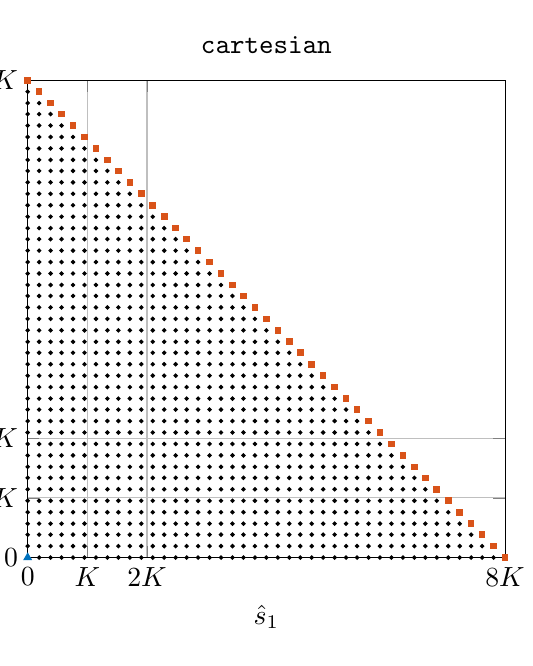 % This file was created by matlab2tikz.
%
%The latest updates can be retrieved from
%  http://www.mathworks.com/matlabcentral/fileexchange/22022-matlab2tikz-matlab2tikz
%where you can also make suggestions and rate matlab2tikz.
%
\definecolor{mycolor1}{rgb}{0.0,0.447,0.741}%
\definecolor{mycolor2}{rgb}{0.85,0.325,0.098}%
\definecolor{mycolor3}{rgb}{0.929,0.694,0.125}%
\definecolor{mycolor4}{rgb}{0.494,0.184,0.556}%
\definecolor{mycolor5}{rgb}{0.466,0.674,0.188}%
\definecolor{mycolor6}{rgb}{0.301,0.745,0.933}%
%
\begin{tikzpicture}[trim axis left, trim axis right, baseline]

  \begin{axis}[
  grid=major,
  %%tick label style = {font=\sansmath\sffamily},
  width=0.5\textwidth,
  height=0.5\textwidth,
  at={(0\textwidth,0\textwidth)},
  scale only axis,
  unbounded coords=jump,
  xmin=0,
  xmax=1,
  ymin=0,
  ymax=1,
  xtick={0,0.125,0.25,1},
  xticklabels={$0$,$K$,$2K$,$8K$},
  % xticklabels={},
  ytick={0,0.125,0.25,1},
  yticklabels={$0$,$K$,$2K$,$8K$},
  xlabel={$\hat{s}_1$},
  ylabel={$\hat{s}_2$},
  axis background/.style={fill=white},
  %title style={font=\bfseries},
  title={\texttt{cartesian}},
  legend pos=north east,
  legend style={legend cell align=left,align=left,draw=white!15!black}
  ]
  \addplot [color=black, draw=none, mark=*, mark options={solid, black,scale=0.3}]
    table[row sep=crcr]{%
  0	0\\
  0	0.024\\
  0	0.048\\
  0	0.071\\
  0	0.095\\
  0	0.119\\
  0	0.143\\
  0	0.167\\
  0	0.19\\
  0	0.214\\
  0	0.238\\
  0	0.262\\
  0	0.286\\
  0	0.31\\
  0	0.333\\
  0	0.357\\
  0	0.381\\
  0	0.405\\
  0	0.429\\
  0	0.452\\
  0	0.476\\
  0	0.5\\
  0	0.524\\
  0	0.548\\
  0	0.571\\
  0	0.595\\
  0	0.619\\
  0	0.643\\
  0	0.667\\
  0	0.69\\
  0	0.714\\
  0	0.738\\
  0	0.762\\
  0	0.786\\
  0	0.81\\
  0	0.833\\
  0	0.857\\
  0	0.881\\
  0	0.905\\
  0	0.929\\
  0	0.952\\
  0	0.976\\
  0	1\\
  0.024	0\\
  0.024	0.024\\
  0.024	0.048\\
  0.024	0.071\\
  0.024	0.095\\
  0.024	0.119\\
  0.024	0.143\\
  0.024	0.167\\
  0.024	0.19\\
  0.024	0.214\\
  0.024	0.262\\
  0.024	0.31\\
  0.024	0.357\\
  0.024	0.381\\
  0.024	0.405\\
  0.024	0.429\\
  0.024	0.452\\
  0.024	0.476\\
  0.024	0.548\\
  0.024	0.571\\
  0.024	0.643\\
  0.024	0.667\\
  0.024	0.738\\
  0.024	0.762\\
  0.024	0.786\\
  0.024	0.833\\
  0.024	0.857\\
  0.024	0.881\\
  0.024	0.929\\
  0.024	0.952\\
  0.024	0.976\\
  0.024	0.238\\
  0.024	0.286\\
  0.024	0.333\\
  0.024	0.5\\
  0.024	0.524\\
  0.024	0.595\\
  0.024	0.619\\
  0.024	0.69\\
  0.024	0.714\\
  0.024	0.81\\
  0.024	0.905\\
  0.048	0\\
  0.048	0.024\\
  0.048	0.048\\
  0.048	0.071\\
  0.048	0.095\\
  0.048	0.119\\
  0.048	0.143\\
  0.048	0.167\\
  0.048	0.19\\
  0.048	0.238\\
  0.048	0.286\\
  0.048	0.333\\
  0.048	0.357\\
  0.048	0.381\\
  0.048	0.405\\
  0.048	0.429\\
  0.048	0.452\\
  0.048	0.524\\
  0.048	0.548\\
  0.048	0.619\\
  0.048	0.643\\
  0.048	0.714\\
  0.048	0.738\\
  0.048	0.762\\
  0.048	0.81\\
  0.048	0.833\\
  0.048	0.857\\
  0.048	0.905\\
  0.048	0.929\\
  0.048	0.952\\
  0.048	0.214\\
  0.048	0.262\\
  0.048	0.31\\
  0.048	0.476\\
  0.048	0.5\\
  0.048	0.571\\
  0.048	0.595\\
  0.048	0.667\\
  0.048	0.69\\
  0.048	0.786\\
  0.048	0.881\\
  0.071	0\\
  0.071	0.024\\
  0.071	0.048\\
  0.071	0.071\\
  0.071	0.095\\
  0.071	0.119\\
  0.071	0.143\\
  0.071	0.167\\
  0.071	0.214\\
  0.071	0.238\\
  0.071	0.262\\
  0.071	0.286\\
  0.071	0.31\\
  0.071	0.357\\
  0.071	0.405\\
  0.071	0.429\\
  0.071	0.5\\
  0.071	0.524\\
  0.071	0.548\\
  0.071	0.595\\
  0.071	0.619\\
  0.071	0.643\\
  0.071	0.69\\
  0.071	0.714\\
  0.071	0.762\\
  0.071	0.786\\
  0.071	0.81\\
  0.071	0.857\\
  0.071	0.881\\
  0.071	0.905\\
  0.071	0.929\\
  0.071	0.19\\
  0.071	0.333\\
  0.071	0.381\\
  0.071	0.452\\
  0.071	0.476\\
  0.071	0.571\\
  0.071	0.667\\
  0.071	0.738\\
  0.071	0.833\\
  0.095	0\\
  0.095	0.024\\
  0.095	0.048\\
  0.095	0.071\\
  0.095	0.095\\
  0.095	0.119\\
  0.095	0.143\\
  0.095	0.19\\
  0.095	0.238\\
  0.095	0.286\\
  0.095	0.31\\
  0.095	0.333\\
  0.095	0.357\\
  0.095	0.381\\
  0.095	0.405\\
  0.095	0.476\\
  0.095	0.5\\
  0.095	0.571\\
  0.095	0.595\\
  0.095	0.667\\
  0.095	0.69\\
  0.095	0.714\\
  0.095	0.762\\
  0.095	0.786\\
  0.095	0.81\\
  0.095	0.857\\
  0.095	0.881\\
  0.095	0.905\\
  0.095	0.167\\
  0.095	0.214\\
  0.095	0.262\\
  0.095	0.429\\
  0.095	0.452\\
  0.095	0.524\\
  0.095	0.548\\
  0.095	0.619\\
  0.095	0.643\\
  0.095	0.738\\
  0.095	0.833\\
  0.119	0.024\\
  0.119	0.167\\
  0.119	0.452\\
  0.119	0\\
  0.119	0.048\\
  0.119	0.071\\
  0.119	0.095\\
  0.119	0.119\\
  0.119	0.214\\
  0.119	0.262\\
  0.119	0.286\\
  0.119	0.31\\
  0.119	0.333\\
  0.119	0.357\\
  0.119	0.381\\
  0.119	0.548\\
  0.119	0.643\\
  0.119	0.667\\
  0.119	0.69\\
  0.119	0.738\\
  0.119	0.786\\
  0.119	0.833\\
  0.119	0.857\\
  0.119	0.881\\
  0.119	0.143\\
  0.119	0.19\\
  0.119	0.238\\
  0.119	0.405\\
  0.119	0.429\\
  0.119	0.476\\
  0.119	0.5\\
  0.119	0.524\\
  0.119	0.571\\
  0.119	0.595\\
  0.119	0.619\\
  0.119	0.714\\
  0.119	0.762\\
  0.119	0.81\\
  0.143	0\\
  0.143	0.024\\
  0.143	0.048\\
  0.143	0.071\\
  0.143	0.095\\
  0.143	0.143\\
  0.143	0.167\\
  0.143	0.19\\
  0.143	0.214\\
  0.143	0.238\\
  0.143	0.286\\
  0.143	0.333\\
  0.143	0.357\\
  0.143	0.429\\
  0.143	0.452\\
  0.143	0.476\\
  0.143	0.524\\
  0.143	0.548\\
  0.143	0.571\\
  0.143	0.619\\
  0.143	0.643\\
  0.143	0.69\\
  0.143	0.714\\
  0.143	0.738\\
  0.143	0.786\\
  0.143	0.81\\
  0.143	0.833\\
  0.143	0.857\\
  0.143	0.119\\
  0.143	0.262\\
  0.143	0.31\\
  0.143	0.381\\
  0.143	0.405\\
  0.143	0.5\\
  0.143	0.595\\
  0.143	0.667\\
  0.143	0.762\\
  0.167	0\\
  0.167	0.024\\
  0.167	0.048\\
  0.167	0.071\\
  0.167	0.119\\
  0.167	0.167\\
  0.167	0.19\\
  0.167	0.214\\
  0.167	0.262\\
  0.167	0.286\\
  0.167	0.31\\
  0.167	0.333\\
  0.167	0.405\\
  0.167	0.476\\
  0.167	0.5\\
  0.167	0.524\\
  0.167	0.548\\
  0.167	0.595\\
  0.167	0.619\\
  0.167	0.69\\
  0.167	0.714\\
  0.167	0.738\\
  0.167	0.762\\
  0.167	0.786\\
  0.167	0.81\\
  0.167	0.833\\
  0.167	0.095\\
  0.167	0.143\\
  0.167	0.238\\
  0.167	0.357\\
  0.167	0.381\\
  0.167	0.429\\
  0.167	0.452\\
  0.167	0.571\\
  0.167	0.643\\
  0.167	0.667\\
  0.19	0\\
  0.19	0.024\\
  0.19	0.048\\
  0.19	0.095\\
  0.19	0.143\\
  0.19	0.19\\
  0.19	0.214\\
  0.19	0.238\\
  0.19	0.262\\
  0.19	0.286\\
  0.19	0.31\\
  0.19	0.381\\
  0.19	0.405\\
  0.19	0.476\\
  0.19	0.5\\
  0.19	0.571\\
  0.19	0.595\\
  0.19	0.619\\
  0.19	0.667\\
  0.19	0.69\\
  0.19	0.714\\
  0.19	0.762\\
  0.19	0.786\\
  0.19	0.81\\
  0.19	0.071\\
  0.19	0.119\\
  0.19	0.167\\
  0.19	0.333\\
  0.19	0.357\\
  0.19	0.429\\
  0.19	0.452\\
  0.19	0.524\\
  0.19	0.548\\
  0.19	0.643\\
  0.19	0.738\\
  0.214	0\\
  0.214	0.024\\
  0.214	0.071\\
  0.214	0.095\\
  0.214	0.119\\
  0.214	0.167\\
  0.214	0.19\\
  0.214	0.214\\
  0.214	0.238\\
  0.214	0.262\\
  0.214	0.286\\
  0.214	0.357\\
  0.214	0.381\\
  0.214	0.405\\
  0.214	0.452\\
  0.214	0.548\\
  0.214	0.571\\
  0.214	0.595\\
  0.214	0.619\\
  0.214	0.643\\
  0.214	0.69\\
  0.214	0.738\\
  0.214	0.762\\
  0.214	0.786\\
  0.214	0.048\\
  0.214	0.143\\
  0.214	0.31\\
  0.214	0.333\\
  0.214	0.429\\
  0.214	0.476\\
  0.214	0.5\\
  0.214	0.524\\
  0.214	0.667\\
  0.214	0.714\\
  0.238	0.048\\
  0.238	0.333\\
  0.238	0\\
  0.238	0.095\\
  0.238	0.143\\
  0.238	0.167\\
  0.238	0.19\\
  0.238	0.214\\
  0.238	0.238\\
  0.238	0.262\\
  0.238	0.429\\
  0.238	0.524\\
  0.238	0.548\\
  0.238	0.571\\
  0.238	0.619\\
  0.238	0.667\\
  0.238	0.714\\
  0.238	0.738\\
  0.238	0.762\\
  0.238	0.024\\
  0.238	0.071\\
  0.238	0.119\\
  0.238	0.286\\
  0.238	0.31\\
  0.238	0.357\\
  0.238	0.381\\
  0.238	0.405\\
  0.238	0.452\\
  0.238	0.476\\
  0.238	0.5\\
  0.238	0.595\\
  0.238	0.643\\
  0.238	0.69\\
  0.262	0.119\\
  0.262	0.5\\
  0.262	0.524\\
  0.262	0.619\\
  0.262	0.714\\
  0.262	0\\
  0.262	0.024\\
  0.262	0.048\\
  0.262	0.071\\
  0.262	0.095\\
  0.262	0.143\\
  0.262	0.167\\
  0.262	0.19\\
  0.262	0.214\\
  0.262	0.238\\
  0.262	0.262\\
  0.262	0.286\\
  0.262	0.31\\
  0.262	0.333\\
  0.262	0.357\\
  0.262	0.381\\
  0.262	0.405\\
  0.262	0.429\\
  0.262	0.452\\
  0.262	0.548\\
  0.262	0.571\\
  0.262	0.595\\
  0.262	0.643\\
  0.262	0.667\\
  0.262	0.69\\
  0.262	0.738\\
  0.262	0.476\\
  0.286	0\\
  0.286	0.024\\
  0.286	0.048\\
  0.286	0.071\\
  0.286	0.095\\
  0.286	0.143\\
  0.286	0.19\\
  0.286	0.214\\
  0.286	0.286\\
  0.286	0.31\\
  0.286	0.333\\
  0.286	0.381\\
  0.286	0.405\\
  0.286	0.429\\
  0.286	0.476\\
  0.286	0.5\\
  0.286	0.548\\
  0.286	0.571\\
  0.286	0.595\\
  0.286	0.643\\
  0.286	0.667\\
  0.286	0.69\\
  0.286	0.714\\
  0.286	0.119\\
  0.286	0.167\\
  0.286	0.238\\
  0.286	0.262\\
  0.286	0.357\\
  0.286	0.452\\
  0.286	0.524\\
  0.286	0.619\\
  0.31	0.024\\
  0.31	0.167\\
  0.31	0.262\\
  0.31	0.357\\
  0.31	0.476\\
  0.31	0.643\\
  0.31	0\\
  0.31	0.048\\
  0.31	0.071\\
  0.31	0.095\\
  0.31	0.119\\
  0.31	0.143\\
  0.31	0.19\\
  0.31	0.214\\
  0.31	0.238\\
  0.31	0.286\\
  0.31	0.31\\
  0.31	0.333\\
  0.31	0.381\\
  0.31	0.405\\
  0.31	0.429\\
  0.31	0.452\\
  0.31	0.5\\
  0.31	0.524\\
  0.31	0.548\\
  0.31	0.571\\
  0.31	0.595\\
  0.31	0.619\\
  0.31	0.667\\
  0.31	0.69\\
  0.333	0\\
  0.333	0.024\\
  0.333	0.048\\
  0.333	0.095\\
  0.333	0.119\\
  0.333	0.143\\
  0.333	0.167\\
  0.333	0.238\\
  0.333	0.31\\
  0.333	0.333\\
  0.333	0.357\\
  0.333	0.381\\
  0.333	0.429\\
  0.333	0.452\\
  0.333	0.524\\
  0.333	0.548\\
  0.333	0.571\\
  0.333	0.595\\
  0.333	0.619\\
  0.333	0.643\\
  0.333	0.667\\
  0.333	0.071\\
  0.333	0.19\\
  0.333	0.214\\
  0.333	0.262\\
  0.333	0.286\\
  0.333	0.405\\
  0.333	0.476\\
  0.333	0.5\\
  0.357	0.024\\
  0.357	0.071\\
  0.357	0.119\\
  0.357	0.405\\
  0.357	0.429\\
  0.357	0.5\\
  0.357	0.524\\
  0.357	0.595\\
  0.357	0\\
  0.357	0.048\\
  0.357	0.095\\
  0.357	0.143\\
  0.357	0.167\\
  0.357	0.214\\
  0.357	0.238\\
  0.357	0.262\\
  0.357	0.31\\
  0.357	0.333\\
  0.357	0.357\\
  0.357	0.452\\
  0.357	0.476\\
  0.357	0.548\\
  0.357	0.571\\
  0.357	0.619\\
  0.357	0.643\\
  0.357	0.19\\
  0.357	0.286\\
  0.357	0.381\\
  0.381	0\\
  0.381	0.024\\
  0.381	0.048\\
  0.381	0.071\\
  0.381	0.095\\
  0.381	0.119\\
  0.381	0.19\\
  0.381	0.214\\
  0.381	0.286\\
  0.381	0.31\\
  0.381	0.381\\
  0.381	0.405\\
  0.381	0.429\\
  0.381	0.476\\
  0.381	0.5\\
  0.381	0.524\\
  0.381	0.571\\
  0.381	0.595\\
  0.381	0.619\\
  0.381	0.143\\
  0.381	0.167\\
  0.381	0.238\\
  0.381	0.262\\
  0.381	0.333\\
  0.381	0.357\\
  0.381	0.452\\
  0.381	0.548\\
  0.405	0.167\\
  0.405	0.262\\
  0.405	0.286\\
  0.405	0\\
  0.405	0.024\\
  0.405	0.048\\
  0.405	0.071\\
  0.405	0.095\\
  0.405	0.119\\
  0.405	0.143\\
  0.405	0.19\\
  0.405	0.214\\
  0.405	0.238\\
  0.405	0.31\\
  0.405	0.333\\
  0.405	0.357\\
  0.405	0.381\\
  0.405	0.405\\
  0.405	0.452\\
  0.405	0.476\\
  0.405	0.5\\
  0.405	0.524\\
  0.405	0.548\\
  0.405	0.571\\
  0.405	0.595\\
  0.405	0.429\\
  0.429	0\\
  0.429	0.024\\
  0.429	0.048\\
  0.429	0.071\\
  0.429	0.143\\
  0.429	0.167\\
  0.429	0.19\\
  0.429	0.238\\
  0.429	0.333\\
  0.429	0.357\\
  0.429	0.381\\
  0.429	0.405\\
  0.429	0.429\\
  0.429	0.476\\
  0.429	0.524\\
  0.429	0.548\\
  0.429	0.571\\
  0.429	0.095\\
  0.429	0.119\\
  0.429	0.214\\
  0.429	0.262\\
  0.429	0.286\\
  0.429	0.31\\
  0.429	0.452\\
  0.429	0.5\\
  0.452	0.119\\
  0.452	0.31\\
  0.452	0.405\\
  0.452	0\\
  0.452	0.024\\
  0.452	0.048\\
  0.452	0.071\\
  0.452	0.095\\
  0.452	0.143\\
  0.452	0.214\\
  0.452	0.238\\
  0.452	0.262\\
  0.452	0.333\\
  0.452	0.357\\
  0.452	0.381\\
  0.452	0.429\\
  0.452	0.452\\
  0.452	0.476\\
  0.452	0.5\\
  0.452	0.524\\
  0.452	0.548\\
  0.452	0.167\\
  0.452	0.19\\
  0.452	0.286\\
  0.476	0.095\\
  0.476	0\\
  0.476	0.024\\
  0.476	0.19\\
  0.476	0.286\\
  0.476	0.31\\
  0.476	0.333\\
  0.476	0.381\\
  0.476	0.429\\
  0.476	0.476\\
  0.476	0.5\\
  0.476	0.524\\
  0.476	0.048\\
  0.476	0.071\\
  0.476	0.119\\
  0.476	0.143\\
  0.476	0.167\\
  0.476	0.214\\
  0.476	0.238\\
  0.476	0.262\\
  0.476	0.357\\
  0.476	0.405\\
  0.476	0.452\\
  0.5	0\\
  0.5	0.024\\
  0.5	0.071\\
  0.5	0.095\\
  0.5	0.119\\
  0.5	0.167\\
  0.5	0.19\\
  0.5	0.214\\
  0.5	0.238\\
  0.5	0.262\\
  0.5	0.286\\
  0.5	0.31\\
  0.5	0.333\\
  0.5	0.357\\
  0.5	0.381\\
  0.5	0.405\\
  0.5	0.429\\
  0.5	0.452\\
  0.5	0.476\\
  0.5	0.5\\
  0.5	0.048\\
  0.5	0.143\\
  0.524	0.238\\
  0.524	0.262\\
  0.524	0.357\\
  0.524	0.452\\
  0.524	0\\
  0.524	0.024\\
  0.524	0.048\\
  0.524	0.071\\
  0.524	0.095\\
  0.524	0.119\\
  0.524	0.143\\
  0.524	0.167\\
  0.524	0.19\\
  0.524	0.286\\
  0.524	0.31\\
  0.524	0.333\\
  0.524	0.381\\
  0.524	0.405\\
  0.524	0.429\\
  0.524	0.476\\
  0.524	0.214\\
  0.548	0.024\\
  0.548	0.048\\
  0.548	0.119\\
  0.548	0.214\\
  0.548	0.238\\
  0.548	0.31\\
  0.548	0\\
  0.548	0.071\\
  0.548	0.095\\
  0.548	0.143\\
  0.548	0.167\\
  0.548	0.19\\
  0.548	0.262\\
  0.548	0.286\\
  0.548	0.333\\
  0.548	0.357\\
  0.548	0.381\\
  0.548	0.405\\
  0.548	0.429\\
  0.548	0.452\\
  0.571	0\\
  0.571	0.024\\
  0.571	0.048\\
  0.571	0.095\\
  0.571	0.119\\
  0.571	0.143\\
  0.571	0.19\\
  0.571	0.214\\
  0.571	0.262\\
  0.571	0.286\\
  0.571	0.31\\
  0.571	0.357\\
  0.571	0.381\\
  0.571	0.405\\
  0.571	0.429\\
  0.571	0.071\\
  0.571	0.167\\
  0.571	0.238\\
  0.571	0.333\\
  0.595	0.071\\
  0.595	0.357\\
  0.595	0\\
  0.595	0.024\\
  0.595	0.095\\
  0.595	0.119\\
  0.595	0.143\\
  0.595	0.167\\
  0.595	0.19\\
  0.595	0.214\\
  0.595	0.262\\
  0.595	0.286\\
  0.595	0.31\\
  0.595	0.333\\
  0.595	0.381\\
  0.595	0.405\\
  0.595	0.048\\
  0.595	0.238\\
  0.619	0.048\\
  0.619	0.167\\
  0.619	0.333\\
  0.619	0\\
  0.619	0.024\\
  0.619	0.071\\
  0.619	0.095\\
  0.619	0.119\\
  0.619	0.143\\
  0.619	0.19\\
  0.619	0.214\\
  0.619	0.238\\
  0.619	0.262\\
  0.619	0.286\\
  0.619	0.31\\
  0.619	0.357\\
  0.619	0.381\\
  0.643	0.048\\
  0.643	0.071\\
  0.643	0.119\\
  0.643	0.214\\
  0.643	0.238\\
  0.643	0.262\\
  0.643	0.31\\
  0.643	0\\
  0.643	0.024\\
  0.643	0.095\\
  0.643	0.143\\
  0.643	0.167\\
  0.643	0.19\\
  0.643	0.286\\
  0.643	0.333\\
  0.643	0.357\\
  0.667	0\\
  0.667	0.024\\
  0.667	0.048\\
  0.667	0.095\\
  0.667	0.119\\
  0.667	0.19\\
  0.667	0.214\\
  0.667	0.238\\
  0.667	0.262\\
  0.667	0.286\\
  0.667	0.31\\
  0.667	0.333\\
  0.667	0.071\\
  0.667	0.143\\
  0.667	0.167\\
  0.69	0.167\\
  0.69	0\\
  0.69	0.024\\
  0.69	0.048\\
  0.69	0.071\\
  0.69	0.095\\
  0.69	0.143\\
  0.69	0.19\\
  0.69	0.214\\
  0.69	0.262\\
  0.69	0.286\\
  0.69	0.31\\
  0.69	0.119\\
  0.69	0.238\\
  0.714	0.048\\
  0.714	0.071\\
  0.714	0.143\\
  0.714	0.167\\
  0.714	0.238\\
  0.714	0\\
  0.714	0.095\\
  0.714	0.119\\
  0.714	0.19\\
  0.714	0.214\\
  0.714	0.262\\
  0.714	0.286\\
  0.714	0.024\\
  0.738	0.024\\
  0.738	0.119\\
  0.738	0.214\\
  0.738	0\\
  0.738	0.048\\
  0.738	0.071\\
  0.738	0.095\\
  0.738	0.143\\
  0.738	0.167\\
  0.738	0.19\\
  0.738	0.238\\
  0.738	0.262\\
  0.762	0\\
  0.762	0.024\\
  0.762	0.048\\
  0.762	0.095\\
  0.762	0.119\\
  0.762	0.143\\
  0.762	0.19\\
  0.762	0.214\\
  0.762	0.238\\
  0.762	0.071\\
  0.762	0.167\\
  0.786	0\\
  0.786	0.024\\
  0.786	0.048\\
  0.786	0.071\\
  0.786	0.095\\
  0.786	0.119\\
  0.786	0.143\\
  0.786	0.167\\
  0.786	0.19\\
  0.786	0.214\\
  0.81	0\\
  0.81	0.048\\
  0.81	0.071\\
  0.81	0.095\\
  0.81	0.119\\
  0.81	0.143\\
  0.81	0.167\\
  0.81	0.19\\
  0.81	0.024\\
  0.833	0.048\\
  0.833	0.119\\
  0.833	0.143\\
  0.833	0\\
  0.833	0.024\\
  0.833	0.071\\
  0.833	0.095\\
  0.833	0.167\\
  0.857	0\\
  0.857	0.048\\
  0.857	0.095\\
  0.857	0.119\\
  0.857	0.143\\
  0.857	0.024\\
  0.857	0.071\\
  0.881	0.071\\
  0.881	0\\
  0.881	0.024\\
  0.881	0.095\\
  0.881	0.119\\
  0.881	0.048\\
  0.905	0\\
  0.905	0.024\\
  0.905	0.048\\
  0.905	0.071\\
  0.905	0.095\\
  0.929	0.024\\
  0.929	0.048\\
  0.929	0\\
  0.929	0.071\\
  0.952	0\\
  0.952	0.024\\
  0.952	0.048\\
  0.976	0\\
  0.976	0.024\\
  1	0\\
  };
  % %\addlegendentry{data1}

  \addplot [color=mycolor1, draw=none, mark=triangle*, mark options={solid, mycolor1,scale=0.75}]
    table[row sep=crcr]{%
  0	0\\
  };
  %\addlegendentry{data2}

  \addplot [color=mycolor2, draw=none, mark=square*, mark options={solid, mycolor2,scale=0.5}]
    table[row sep=crcr]{%
  0	1\\
  0.024	0.976\\
  0.048	0.952\\
  0.071	0.929\\
  0.095	0.905\\
  0.119	0.881\\
  0.143	0.857\\
  0.167	0.833\\
  0.19	0.81\\
  0.214	0.786\\
  0.238	0.762\\
  0.262	0.738\\
  0.286	0.714\\
  0.31	0.69\\
  0.333	0.667\\
  0.357	0.643\\
  0.381	0.619\\
  0.405	0.595\\
  0.429	0.571\\
  0.452	0.548\\
  0.476	0.524\\
  0.5	0.5\\
  0.524	0.476\\
  0.548	0.452\\
  0.571	0.429\\
  0.595	0.405\\
  0.619	0.381\\
  0.643	0.357\\
  0.667	0.333\\
  0.69	0.31\\
  0.714	0.286\\
  0.738	0.262\\
  0.762	0.238\\
  0.786	0.214\\
  0.81	0.19\\
  0.833	0.167\\
  0.857	0.143\\
  0.881	0.119\\
  0.905	0.095\\
  0.929	0.071\\
  0.952	0.048\\
  0.976	0.024\\
  1	0\\
  };
  %\addlegendentry{data3}

  \end{axis}
  \end{tikzpicture}%
